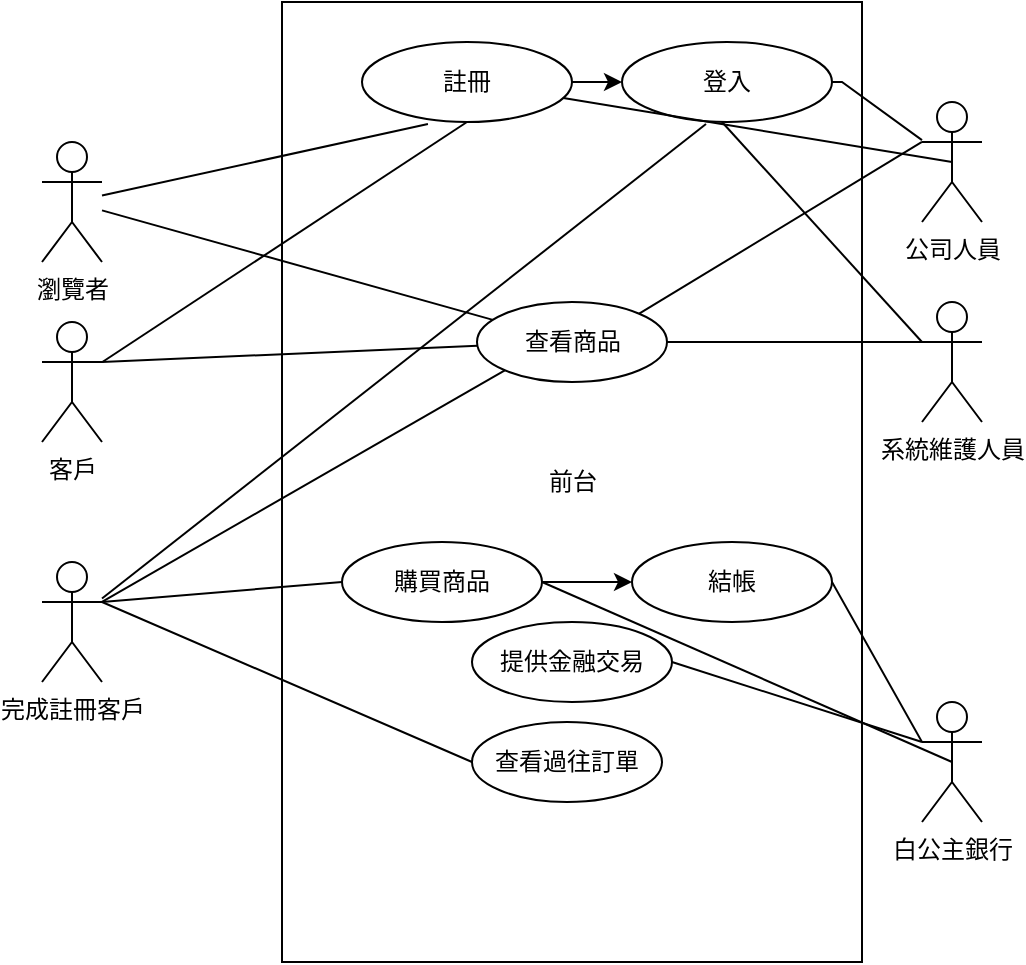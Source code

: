 <mxfile version="17.4.5" type="github" pages="3">
  <diagram id="V7DGzK6TTjDBdNX_tZ4m" name="(b) 小題">
    <mxGraphModel dx="1422" dy="794" grid="1" gridSize="10" guides="1" tooltips="1" connect="1" arrows="1" fold="1" page="1" pageScale="1" pageWidth="827" pageHeight="1169" math="0" shadow="0">
      <root>
        <mxCell id="0" />
        <mxCell id="1" parent="0" />
        <mxCell id="UZiSnXxRIDqqfNMUyTI3-9" value="客戶" style="shape=umlActor;verticalLabelPosition=bottom;verticalAlign=top;html=1;" vertex="1" parent="1">
          <mxGeometry x="110" y="180" width="30" height="60" as="geometry" />
        </mxCell>
        <mxCell id="UZiSnXxRIDqqfNMUyTI3-10" value="瀏覽者" style="shape=umlActor;verticalLabelPosition=bottom;verticalAlign=top;html=1;" vertex="1" parent="1">
          <mxGeometry x="110" y="90" width="30" height="60" as="geometry" />
        </mxCell>
        <mxCell id="UZiSnXxRIDqqfNMUyTI3-12" value="完成註冊客戶" style="shape=umlActor;verticalLabelPosition=bottom;verticalAlign=top;html=1;" vertex="1" parent="1">
          <mxGeometry x="110" y="300" width="30" height="60" as="geometry" />
        </mxCell>
        <mxCell id="UZiSnXxRIDqqfNMUyTI3-14" value="公司人員" style="shape=umlActor;verticalLabelPosition=bottom;verticalAlign=top;html=1;" vertex="1" parent="1">
          <mxGeometry x="550" y="70" width="30" height="60" as="geometry" />
        </mxCell>
        <mxCell id="UZiSnXxRIDqqfNMUyTI3-15" value="系統維護人員" style="shape=umlActor;verticalLabelPosition=bottom;verticalAlign=top;html=1;" vertex="1" parent="1">
          <mxGeometry x="550" y="170" width="30" height="60" as="geometry" />
        </mxCell>
        <mxCell id="UZiSnXxRIDqqfNMUyTI3-16" value="前台" style="html=1;" vertex="1" parent="1">
          <mxGeometry x="230" y="20" width="290" height="480" as="geometry" />
        </mxCell>
        <mxCell id="UZiSnXxRIDqqfNMUyTI3-21" value="" style="edgeStyle=orthogonalEdgeStyle;rounded=0;orthogonalLoop=1;jettySize=auto;html=1;" edge="1" parent="1" source="UZiSnXxRIDqqfNMUyTI3-17" target="UZiSnXxRIDqqfNMUyTI3-20">
          <mxGeometry relative="1" as="geometry" />
        </mxCell>
        <mxCell id="UZiSnXxRIDqqfNMUyTI3-17" value="註冊" style="ellipse;whiteSpace=wrap;html=1;" vertex="1" parent="1">
          <mxGeometry x="270" y="40" width="105" height="40" as="geometry" />
        </mxCell>
        <mxCell id="UZiSnXxRIDqqfNMUyTI3-20" value="登入" style="ellipse;whiteSpace=wrap;html=1;" vertex="1" parent="1">
          <mxGeometry x="400" y="40" width="105" height="40" as="geometry" />
        </mxCell>
        <mxCell id="UZiSnXxRIDqqfNMUyTI3-24" value="" style="endArrow=none;html=1;rounded=0;" edge="1" parent="1" source="UZiSnXxRIDqqfNMUyTI3-20" target="UZiSnXxRIDqqfNMUyTI3-14">
          <mxGeometry width="50" height="50" relative="1" as="geometry">
            <mxPoint x="390" y="430" as="sourcePoint" />
            <mxPoint x="440" y="380" as="targetPoint" />
            <Array as="points">
              <mxPoint x="510" y="60" />
            </Array>
          </mxGeometry>
        </mxCell>
        <mxCell id="UZiSnXxRIDqqfNMUyTI3-25" value="" style="endArrow=none;html=1;rounded=0;entryX=0.314;entryY=1.025;entryDx=0;entryDy=0;entryPerimeter=0;" edge="1" parent="1" source="UZiSnXxRIDqqfNMUyTI3-10" target="UZiSnXxRIDqqfNMUyTI3-17">
          <mxGeometry width="50" height="50" relative="1" as="geometry">
            <mxPoint x="160" y="150" as="sourcePoint" />
            <mxPoint x="210" y="100" as="targetPoint" />
          </mxGeometry>
        </mxCell>
        <mxCell id="UZiSnXxRIDqqfNMUyTI3-27" value="" style="endArrow=none;html=1;rounded=0;entryX=0.5;entryY=0.5;entryDx=0;entryDy=0;entryPerimeter=0;" edge="1" parent="1" source="UZiSnXxRIDqqfNMUyTI3-17" target="UZiSnXxRIDqqfNMUyTI3-14">
          <mxGeometry width="50" height="50" relative="1" as="geometry">
            <mxPoint x="690" y="120" as="sourcePoint" />
            <mxPoint x="480" y="110" as="targetPoint" />
          </mxGeometry>
        </mxCell>
        <mxCell id="UZiSnXxRIDqqfNMUyTI3-28" value="" style="endArrow=none;html=1;rounded=0;entryX=0.5;entryY=1;entryDx=0;entryDy=0;" edge="1" parent="1" source="UZiSnXxRIDqqfNMUyTI3-9" target="UZiSnXxRIDqqfNMUyTI3-17">
          <mxGeometry width="50" height="50" relative="1" as="geometry">
            <mxPoint x="150" y="240" as="sourcePoint" />
            <mxPoint x="200" y="190" as="targetPoint" />
          </mxGeometry>
        </mxCell>
        <mxCell id="UZiSnXxRIDqqfNMUyTI3-29" value="" style="endArrow=none;html=1;rounded=0;entryX=0.4;entryY=1.025;entryDx=0;entryDy=0;entryPerimeter=0;" edge="1" parent="1" source="UZiSnXxRIDqqfNMUyTI3-12" target="UZiSnXxRIDqqfNMUyTI3-20">
          <mxGeometry width="50" height="50" relative="1" as="geometry">
            <mxPoint x="140" y="320" as="sourcePoint" />
            <mxPoint x="190" y="270" as="targetPoint" />
          </mxGeometry>
        </mxCell>
        <mxCell id="UZiSnXxRIDqqfNMUyTI3-30" value="查看商品" style="ellipse;whiteSpace=wrap;html=1;" vertex="1" parent="1">
          <mxGeometry x="327.5" y="170" width="95" height="40" as="geometry" />
        </mxCell>
        <mxCell id="UZiSnXxRIDqqfNMUyTI3-31" value="" style="endArrow=none;html=1;rounded=0;" edge="1" parent="1" source="UZiSnXxRIDqqfNMUyTI3-10" target="UZiSnXxRIDqqfNMUyTI3-30">
          <mxGeometry width="50" height="50" relative="1" as="geometry">
            <mxPoint x="140" y="170" as="sourcePoint" />
            <mxPoint x="210.711" y="120" as="targetPoint" />
          </mxGeometry>
        </mxCell>
        <mxCell id="UZiSnXxRIDqqfNMUyTI3-32" value="" style="endArrow=none;html=1;rounded=0;exitX=1;exitY=0.333;exitDx=0;exitDy=0;exitPerimeter=0;" edge="1" parent="1" source="UZiSnXxRIDqqfNMUyTI3-9" target="UZiSnXxRIDqqfNMUyTI3-30">
          <mxGeometry width="50" height="50" relative="1" as="geometry">
            <mxPoint x="280" y="260" as="sourcePoint" />
            <mxPoint x="330" y="210" as="targetPoint" />
          </mxGeometry>
        </mxCell>
        <mxCell id="UZiSnXxRIDqqfNMUyTI3-33" value="" style="endArrow=none;html=1;rounded=0;exitX=1;exitY=0.333;exitDx=0;exitDy=0;exitPerimeter=0;entryX=0;entryY=1;entryDx=0;entryDy=0;" edge="1" parent="1" source="UZiSnXxRIDqqfNMUyTI3-12" target="UZiSnXxRIDqqfNMUyTI3-30">
          <mxGeometry width="50" height="50" relative="1" as="geometry">
            <mxPoint x="390" y="230" as="sourcePoint" />
            <mxPoint x="440" y="180" as="targetPoint" />
          </mxGeometry>
        </mxCell>
        <mxCell id="UZiSnXxRIDqqfNMUyTI3-34" value="" style="endArrow=none;html=1;rounded=0;entryX=0;entryY=0.333;entryDx=0;entryDy=0;entryPerimeter=0;exitX=1;exitY=0;exitDx=0;exitDy=0;" edge="1" parent="1" source="UZiSnXxRIDqqfNMUyTI3-30" target="UZiSnXxRIDqqfNMUyTI3-14">
          <mxGeometry width="50" height="50" relative="1" as="geometry">
            <mxPoint x="460" y="160" as="sourcePoint" />
            <mxPoint x="510" y="110" as="targetPoint" />
          </mxGeometry>
        </mxCell>
        <mxCell id="UZiSnXxRIDqqfNMUyTI3-35" value="" style="endArrow=none;html=1;rounded=0;entryX=0;entryY=0.333;entryDx=0;entryDy=0;entryPerimeter=0;exitX=1;exitY=0.5;exitDx=0;exitDy=0;" edge="1" parent="1" source="UZiSnXxRIDqqfNMUyTI3-30" target="UZiSnXxRIDqqfNMUyTI3-15">
          <mxGeometry width="50" height="50" relative="1" as="geometry">
            <mxPoint x="390" y="330" as="sourcePoint" />
            <mxPoint x="440" y="280" as="targetPoint" />
          </mxGeometry>
        </mxCell>
        <mxCell id="UZiSnXxRIDqqfNMUyTI3-36" value="" style="endArrow=none;html=1;rounded=0;entryX=0;entryY=0.333;entryDx=0;entryDy=0;entryPerimeter=0;" edge="1" parent="1" target="UZiSnXxRIDqqfNMUyTI3-15">
          <mxGeometry width="50" height="50" relative="1" as="geometry">
            <mxPoint x="450" y="80" as="sourcePoint" />
            <mxPoint x="440" y="280" as="targetPoint" />
          </mxGeometry>
        </mxCell>
        <mxCell id="UZiSnXxRIDqqfNMUyTI3-39" value="" style="edgeStyle=orthogonalEdgeStyle;rounded=0;orthogonalLoop=1;jettySize=auto;html=1;" edge="1" parent="1" source="UZiSnXxRIDqqfNMUyTI3-37" target="UZiSnXxRIDqqfNMUyTI3-38">
          <mxGeometry relative="1" as="geometry" />
        </mxCell>
        <mxCell id="UZiSnXxRIDqqfNMUyTI3-37" value="購買商品" style="ellipse;whiteSpace=wrap;html=1;" vertex="1" parent="1">
          <mxGeometry x="260" y="290" width="100" height="40" as="geometry" />
        </mxCell>
        <mxCell id="UZiSnXxRIDqqfNMUyTI3-38" value="結帳" style="ellipse;whiteSpace=wrap;html=1;" vertex="1" parent="1">
          <mxGeometry x="405" y="290" width="100" height="40" as="geometry" />
        </mxCell>
        <mxCell id="UZiSnXxRIDqqfNMUyTI3-40" value="" style="endArrow=none;html=1;rounded=0;exitX=1;exitY=0.333;exitDx=0;exitDy=0;exitPerimeter=0;entryX=0;entryY=0.5;entryDx=0;entryDy=0;" edge="1" parent="1" source="UZiSnXxRIDqqfNMUyTI3-12" target="UZiSnXxRIDqqfNMUyTI3-37">
          <mxGeometry width="50" height="50" relative="1" as="geometry">
            <mxPoint x="320" y="420" as="sourcePoint" />
            <mxPoint x="370" y="370" as="targetPoint" />
          </mxGeometry>
        </mxCell>
        <mxCell id="UZiSnXxRIDqqfNMUyTI3-41" value="白公主銀行" style="shape=umlActor;verticalLabelPosition=bottom;verticalAlign=top;html=1;" vertex="1" parent="1">
          <mxGeometry x="550" y="370" width="30" height="60" as="geometry" />
        </mxCell>
        <mxCell id="UZiSnXxRIDqqfNMUyTI3-42" value="提供金融交易" style="ellipse;whiteSpace=wrap;html=1;" vertex="1" parent="1">
          <mxGeometry x="325" y="330" width="100" height="40" as="geometry" />
        </mxCell>
        <mxCell id="UZiSnXxRIDqqfNMUyTI3-43" value="" style="endArrow=none;html=1;rounded=0;entryX=0;entryY=0.333;entryDx=0;entryDy=0;entryPerimeter=0;exitX=1;exitY=0.5;exitDx=0;exitDy=0;" edge="1" parent="1" source="UZiSnXxRIDqqfNMUyTI3-42" target="UZiSnXxRIDqqfNMUyTI3-41">
          <mxGeometry width="50" height="50" relative="1" as="geometry">
            <mxPoint x="390" y="330" as="sourcePoint" />
            <mxPoint x="440" y="280" as="targetPoint" />
          </mxGeometry>
        </mxCell>
        <mxCell id="UZiSnXxRIDqqfNMUyTI3-44" value="查看過往訂單" style="ellipse;whiteSpace=wrap;html=1;" vertex="1" parent="1">
          <mxGeometry x="325" y="380" width="95" height="40" as="geometry" />
        </mxCell>
        <mxCell id="UZiSnXxRIDqqfNMUyTI3-45" value="" style="endArrow=none;html=1;rounded=0;entryX=1;entryY=0.5;entryDx=0;entryDy=0;exitX=0;exitY=0.333;exitDx=0;exitDy=0;exitPerimeter=0;" edge="1" parent="1" source="UZiSnXxRIDqqfNMUyTI3-41" target="UZiSnXxRIDqqfNMUyTI3-38">
          <mxGeometry width="50" height="50" relative="1" as="geometry">
            <mxPoint x="390" y="330" as="sourcePoint" />
            <mxPoint x="440" y="280" as="targetPoint" />
          </mxGeometry>
        </mxCell>
        <mxCell id="UZiSnXxRIDqqfNMUyTI3-46" value="" style="endArrow=none;html=1;rounded=0;entryX=0;entryY=0.5;entryDx=0;entryDy=0;exitX=1;exitY=0.333;exitDx=0;exitDy=0;exitPerimeter=0;" edge="1" parent="1" source="UZiSnXxRIDqqfNMUyTI3-12" target="UZiSnXxRIDqqfNMUyTI3-44">
          <mxGeometry width="50" height="50" relative="1" as="geometry">
            <mxPoint x="390" y="330" as="sourcePoint" />
            <mxPoint x="440" y="280" as="targetPoint" />
          </mxGeometry>
        </mxCell>
        <mxCell id="UZiSnXxRIDqqfNMUyTI3-47" value="" style="endArrow=none;html=1;rounded=0;entryX=0.5;entryY=0.5;entryDx=0;entryDy=0;entryPerimeter=0;exitX=1;exitY=0.5;exitDx=0;exitDy=0;" edge="1" parent="1" source="UZiSnXxRIDqqfNMUyTI3-37" target="UZiSnXxRIDqqfNMUyTI3-41">
          <mxGeometry width="50" height="50" relative="1" as="geometry">
            <mxPoint x="390" y="329" as="sourcePoint" />
            <mxPoint x="440" y="280" as="targetPoint" />
          </mxGeometry>
        </mxCell>
      </root>
    </mxGraphModel>
  </diagram>
  <diagram id="BZPio_Jj3uGKRLuExNS9" name="(d) 小題">
    <mxGraphModel dx="1422" dy="689" grid="1" gridSize="10" guides="1" tooltips="1" connect="1" arrows="1" fold="1" page="1" pageScale="1" pageWidth="827" pageHeight="1169" math="0" shadow="0">
      <root>
        <mxCell id="Udvxj7O8KsXDByOM07qp-0" />
        <mxCell id="Udvxj7O8KsXDByOM07qp-1" parent="Udvxj7O8KsXDByOM07qp-0" />
      </root>
    </mxGraphModel>
  </diagram>
  <diagram id="FHXIc3Kpj9RXKwcUpcDl" name="(e) 小題">
    <mxGraphModel dx="1422" dy="689" grid="1" gridSize="10" guides="1" tooltips="1" connect="1" arrows="1" fold="1" page="1" pageScale="1" pageWidth="827" pageHeight="1169" math="0" shadow="0">
      <root>
        <mxCell id="0" />
        <mxCell id="1" parent="0" />
      </root>
    </mxGraphModel>
  </diagram>
</mxfile>
